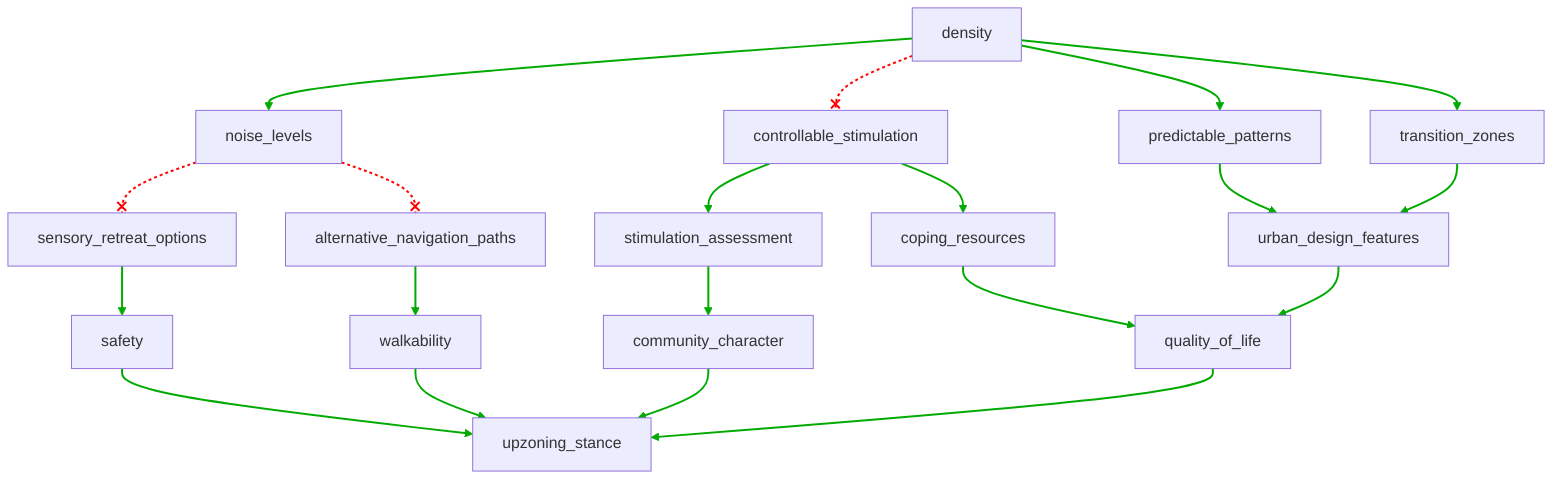 flowchart TD
n1[density]
n2[noise_levels]
n3[controllable_stimulation]
n4[predictable_patterns]
n5[transition_zones]
n6[sensory_retreat_options]
n7[alternative_navigation_paths]
n8[stimulation_assessment]
n9[coping_resources]
n10[urban_design_features]
n11[safety]
n12[walkability]
n13[community_character]
n14[quality_of_life]
n15[upzoning_stance]
n1 --> n2
n1 --x n3
n1 --> n4
n1 --> n5
n2 --x n6
n2 --x n7
n3 --> n8
n3 --> n9
n4 --> n10
n5 --> n10
n6 --> n11
n7 --> n12
n8 --> n13
n9 --> n14
n10 --> n14
n11 --> n15
n12 --> n15
n13 --> n15
n14 --> n15
linkStyle 0 stroke:#00AA00,stroke-width:2px
linkStyle 1 stroke:#FF0000,stroke-dasharray:3,stroke-width:2px
linkStyle 2 stroke:#00AA00,stroke-width:2px
linkStyle 3 stroke:#00AA00,stroke-width:2px
linkStyle 4 stroke:#FF0000,stroke-dasharray:3,stroke-width:2px
linkStyle 5 stroke:#FF0000,stroke-dasharray:3,stroke-width:2px
linkStyle 6 stroke:#00AA00,stroke-width:2px
linkStyle 7 stroke:#00AA00,stroke-width:2px
linkStyle 8 stroke:#00AA00,stroke-width:2px
linkStyle 9 stroke:#00AA00,stroke-width:2px
linkStyle 10 stroke:#00AA00,stroke-width:2px
linkStyle 11 stroke:#00AA00,stroke-width:2px
linkStyle 12 stroke:#00AA00,stroke-width:2px
linkStyle 13 stroke:#00AA00,stroke-width:2px
linkStyle 14 stroke:#00AA00,stroke-width:2px
linkStyle 15 stroke:#00AA00,stroke-width:2px
linkStyle 16 stroke:#00AA00,stroke-width:2px
linkStyle 17 stroke:#00AA00,stroke-width:2px
linkStyle 18 stroke:#00AA00,stroke-width:2px